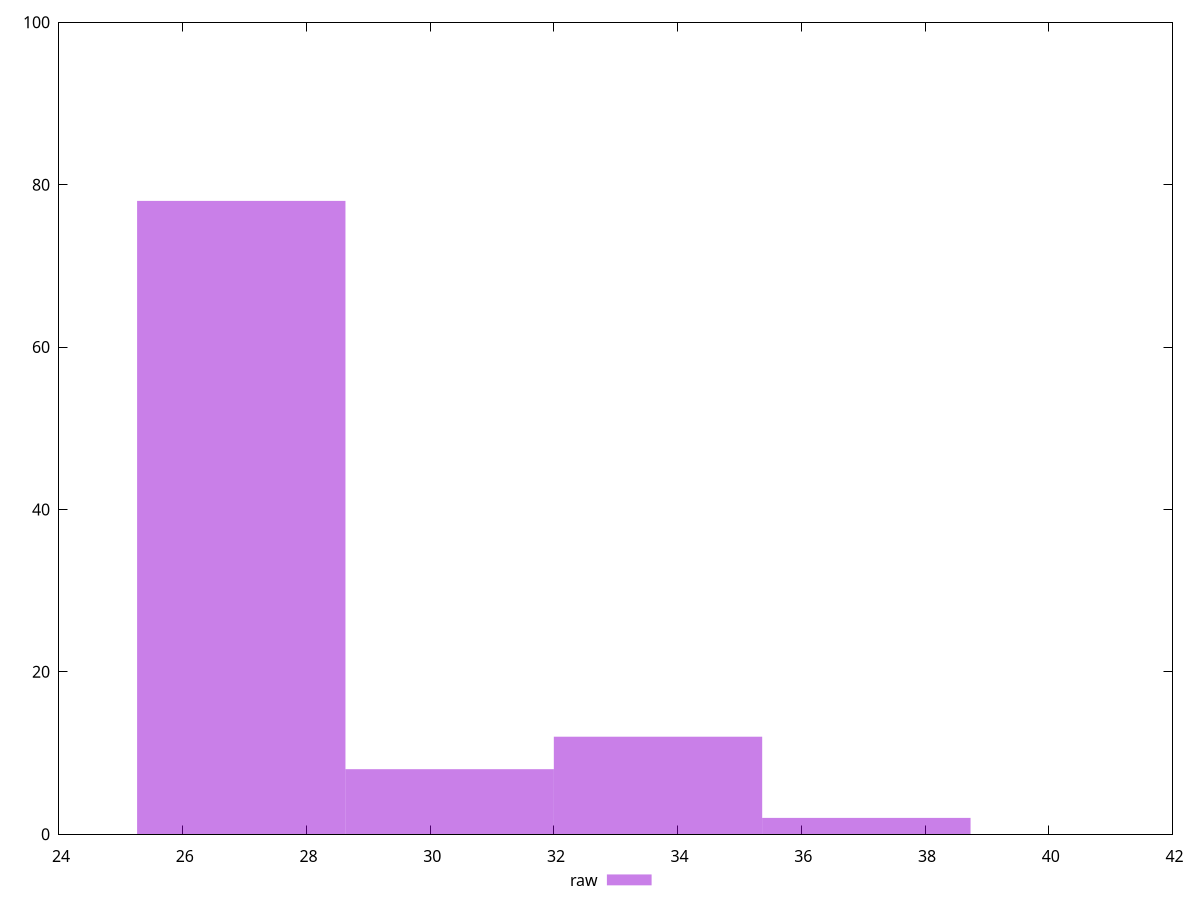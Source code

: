 reset
set terminal svg size 640, 490 enhanced background rgb 'white'
set output "report_00007_2020-12-11T15:55:29.892Z/max-potential-fid/samples/pages+cached+noexternal/raw/histogram.svg"

$raw <<EOF
30.31479951211961 8
26.94648845521743 78
33.683110569021785 12
37.051421625923965 2
EOF

set key outside below
set boxwidth 3.368311056902179
set yrange [0:100]
set style fill transparent solid 0.5 noborder

plot \
  $raw title "raw" with boxes, \


reset